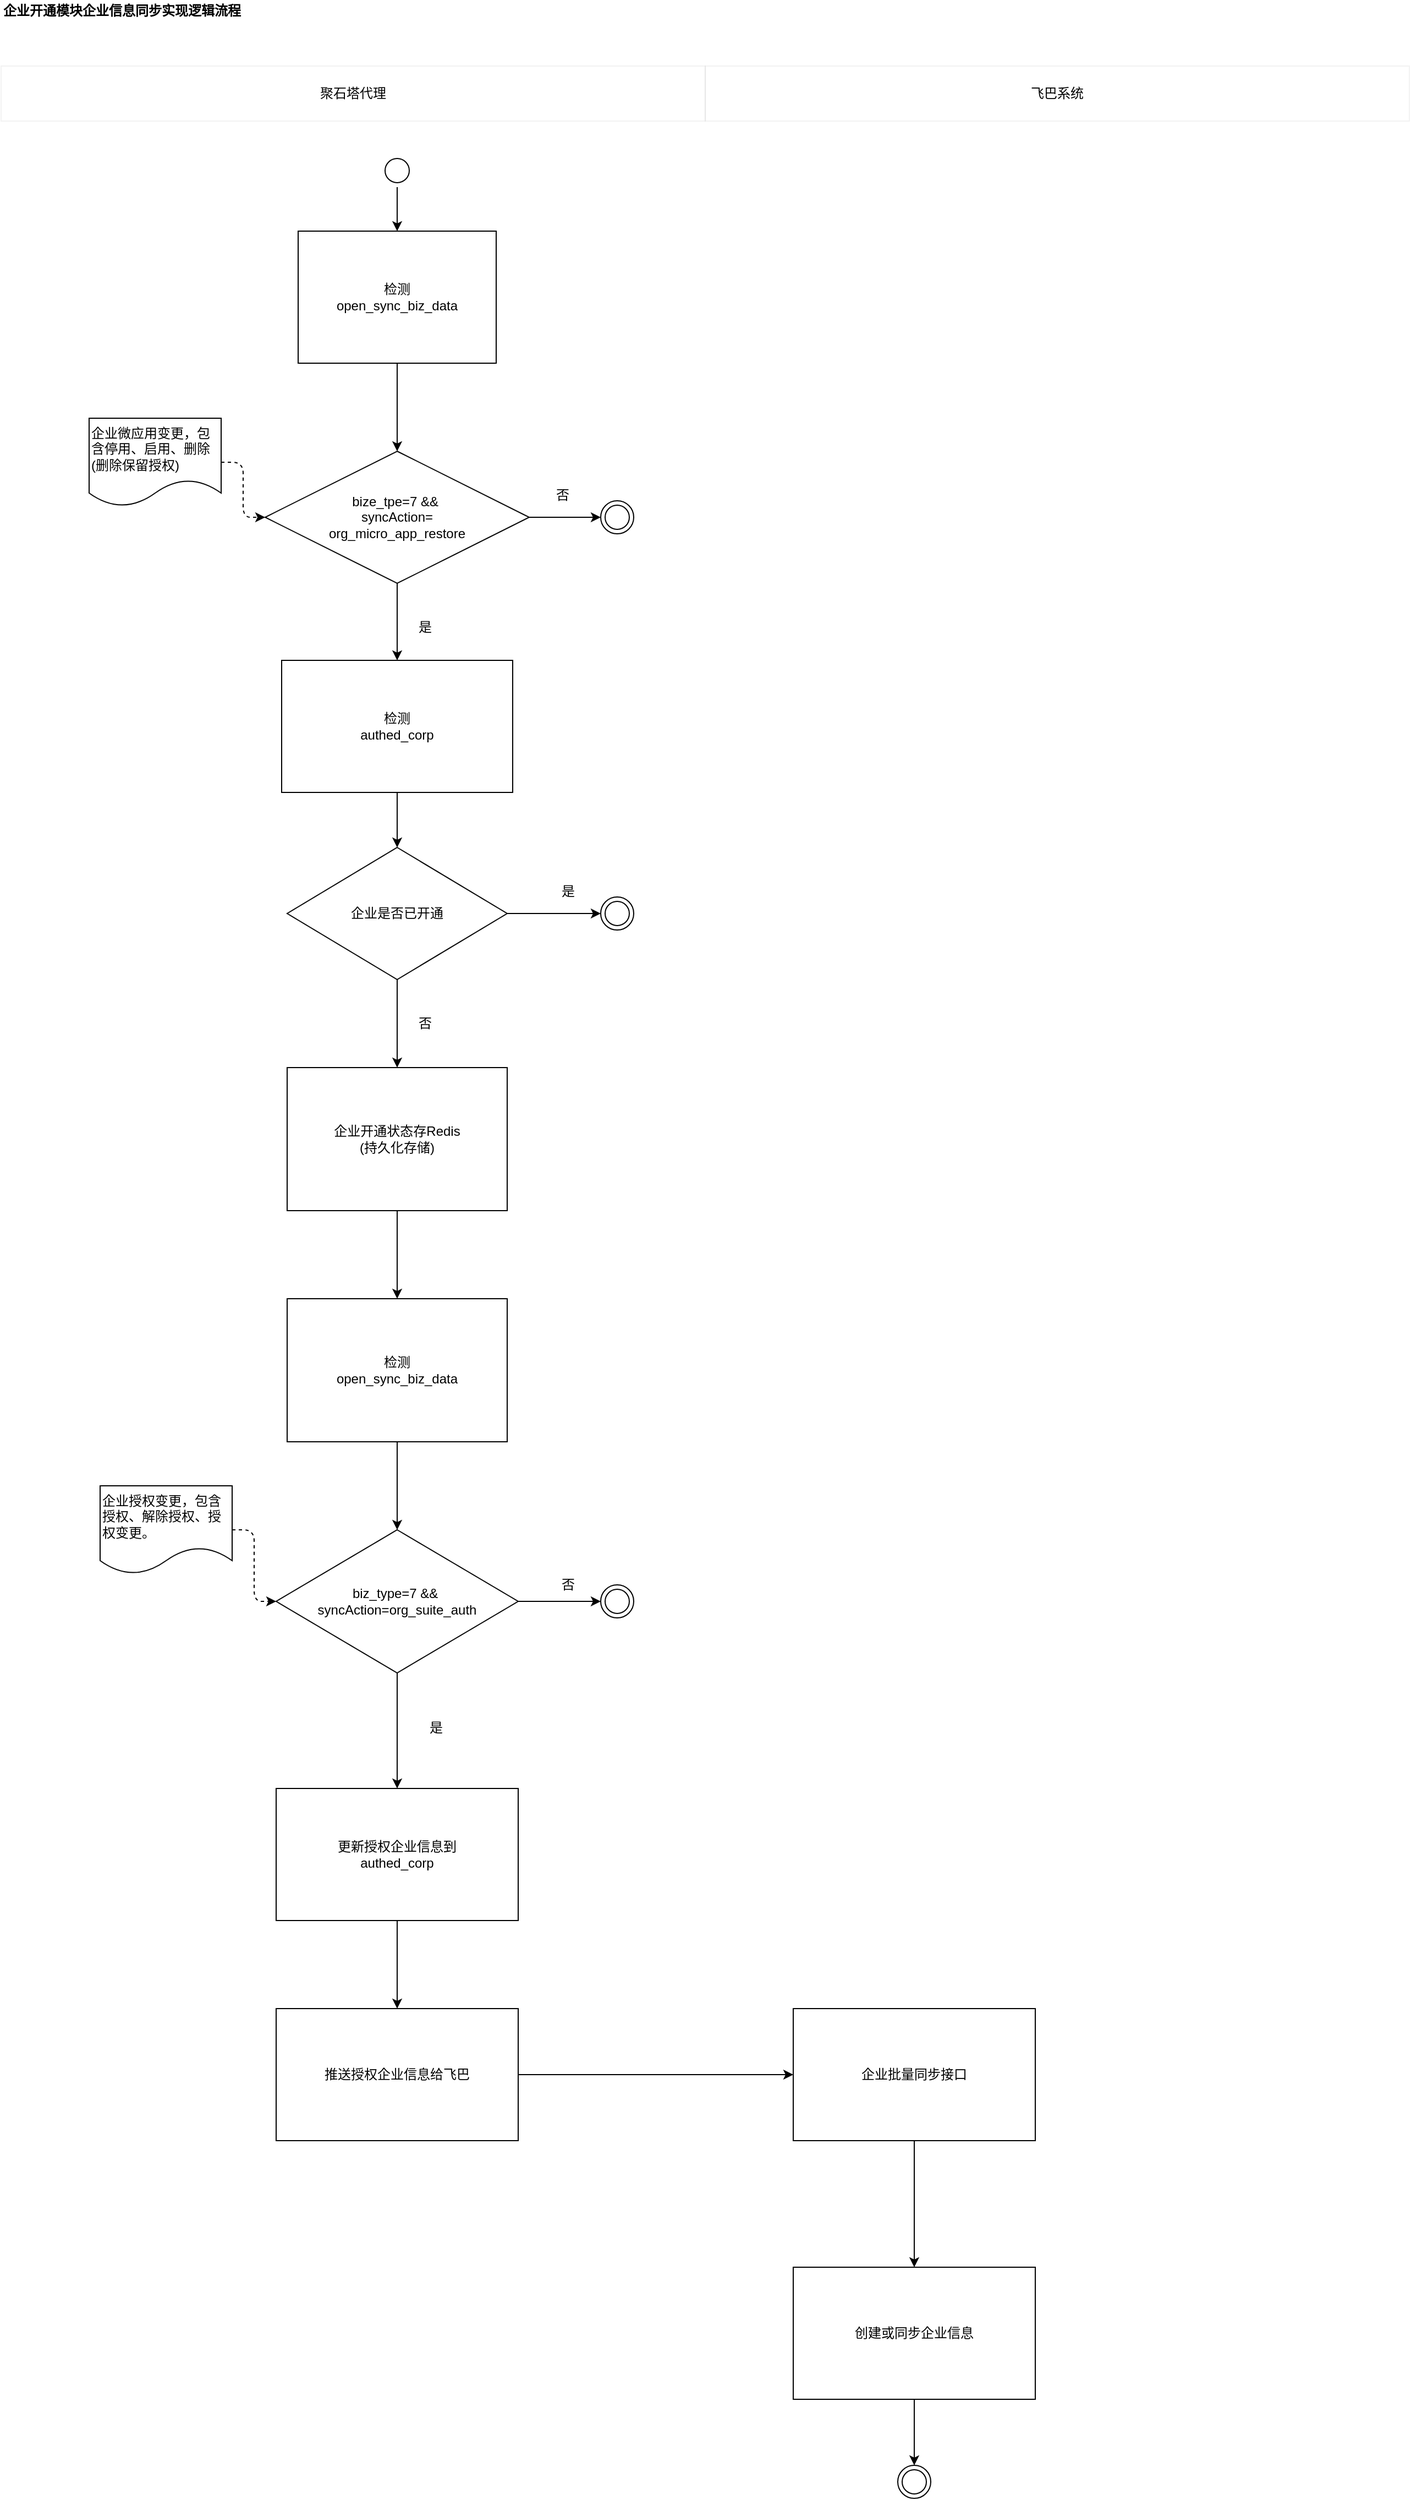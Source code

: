 <mxfile version="14.1.8" type="github" pages="5">
  <diagram name="ent_restore" id="cofH_-7600yR6mZ10CtR">
    <mxGraphModel dx="1422" dy="679" grid="1" gridSize="10" guides="1" tooltips="1" connect="1" arrows="1" fold="1" page="1" pageScale="1" pageWidth="1200" pageHeight="1920" math="0" shadow="0">
      <root>
        <mxCell id="gB4XOEN_suKJdvwulXyf-0" />
        <mxCell id="gB4XOEN_suKJdvwulXyf-1" parent="gB4XOEN_suKJdvwulXyf-0" />
        <mxCell id="rsc9iZIdJ4WINRdKeZPf-9" value="飞巴系统" style="rounded=0;whiteSpace=wrap;html=1;opacity=5;" vertex="1" parent="gB4XOEN_suKJdvwulXyf-1">
          <mxGeometry x="680" y="80" width="640" height="50" as="geometry" />
        </mxCell>
        <mxCell id="rsc9iZIdJ4WINRdKeZPf-8" value="聚石塔代理" style="rounded=0;whiteSpace=wrap;html=1;opacity=5;" vertex="1" parent="gB4XOEN_suKJdvwulXyf-1">
          <mxGeometry x="40" y="80" width="640" height="50" as="geometry" />
        </mxCell>
        <mxCell id="gB4XOEN_suKJdvwulXyf-2" value="&lt;b&gt;企业开通模块企业信息同步实现逻辑流程&lt;/b&gt;" style="text;html=1;strokeColor=none;fillColor=none;align=left;verticalAlign=middle;whiteSpace=wrap;" parent="gB4XOEN_suKJdvwulXyf-1" vertex="1">
          <mxGeometry x="40" y="20" width="240" height="20" as="geometry" />
        </mxCell>
        <mxCell id="gB4XOEN_suKJdvwulXyf-42" value="" style="edgeStyle=orthogonalEdgeStyle;orthogonalLoop=1;jettySize=auto;html=1;" parent="gB4XOEN_suKJdvwulXyf-1" source="gB4XOEN_suKJdvwulXyf-38" target="gB4XOEN_suKJdvwulXyf-41" edge="1">
          <mxGeometry relative="1" as="geometry" />
        </mxCell>
        <mxCell id="gB4XOEN_suKJdvwulXyf-38" value="检测&lt;br&gt;open_sync_biz_data" style="whiteSpace=wrap;html=1;" parent="gB4XOEN_suKJdvwulXyf-1" vertex="1">
          <mxGeometry x="310" y="230" width="180" height="120" as="geometry" />
        </mxCell>
        <mxCell id="rns0QHTkYcx_ujNHM9nU-5" value="" style="edgeStyle=orthogonalEdgeStyle;orthogonalLoop=1;jettySize=auto;html=1;" parent="gB4XOEN_suKJdvwulXyf-1" source="gB4XOEN_suKJdvwulXyf-41" target="rns0QHTkYcx_ujNHM9nU-4" edge="1">
          <mxGeometry relative="1" as="geometry" />
        </mxCell>
        <mxCell id="MycRt0sMQrr7fOoQlB-a-0" value="" style="edgeStyle=orthogonalEdgeStyle;rounded=0;orthogonalLoop=1;jettySize=auto;html=1;startArrow=none;startFill=0;endArrow=classic;endFill=1;" edge="1" parent="gB4XOEN_suKJdvwulXyf-1" source="gB4XOEN_suKJdvwulXyf-41" target="cLs2SB6wOsprTwMIOhsa-2">
          <mxGeometry relative="1" as="geometry" />
        </mxCell>
        <mxCell id="gB4XOEN_suKJdvwulXyf-41" value="&lt;span&gt;bize_tpe=7&amp;nbsp;&lt;/span&gt;&lt;span&gt;&amp;amp;&amp;amp;&amp;nbsp;&lt;/span&gt;&lt;br&gt;&lt;span&gt;syncAction=&lt;br&gt;&lt;/span&gt;&lt;span&gt;org_micro_app_restore&lt;/span&gt;" style="rhombus;whiteSpace=wrap;html=1;align=center;" parent="gB4XOEN_suKJdvwulXyf-1" vertex="1">
          <mxGeometry x="280" y="430" width="240" height="120" as="geometry" />
        </mxCell>
        <mxCell id="gB4XOEN_suKJdvwulXyf-58" value="" style="edgeStyle=orthogonalEdgeStyle;orthogonalLoop=1;jettySize=auto;html=1;" parent="gB4XOEN_suKJdvwulXyf-1" source="gB4XOEN_suKJdvwulXyf-51" target="gB4XOEN_suKJdvwulXyf-57" edge="1">
          <mxGeometry relative="1" as="geometry" />
        </mxCell>
        <mxCell id="gB4XOEN_suKJdvwulXyf-51" value="检测&lt;br&gt;open_sync_biz_data" style="whiteSpace=wrap;html=1;" parent="gB4XOEN_suKJdvwulXyf-1" vertex="1">
          <mxGeometry x="300" y="1200" width="200" height="130" as="geometry" />
        </mxCell>
        <mxCell id="rns0QHTkYcx_ujNHM9nU-11" value="" style="edgeStyle=orthogonalEdgeStyle;orthogonalLoop=1;jettySize=auto;html=1;" parent="gB4XOEN_suKJdvwulXyf-1" source="gB4XOEN_suKJdvwulXyf-57" target="rns0QHTkYcx_ujNHM9nU-10" edge="1">
          <mxGeometry relative="1" as="geometry" />
        </mxCell>
        <mxCell id="rns0QHTkYcx_ujNHM9nU-13" value="" style="edgeStyle=orthogonalEdgeStyle;orthogonalLoop=1;jettySize=auto;html=1;" parent="gB4XOEN_suKJdvwulXyf-1" source="gB4XOEN_suKJdvwulXyf-57" target="rns0QHTkYcx_ujNHM9nU-12" edge="1">
          <mxGeometry relative="1" as="geometry" />
        </mxCell>
        <mxCell id="gB4XOEN_suKJdvwulXyf-57" value="&lt;div&gt;biz_type=7 &amp;amp;&amp;amp;&amp;nbsp;&lt;/div&gt;&lt;div&gt;syncAction=org_suite_auth&lt;/div&gt;" style="rhombus;whiteSpace=wrap;html=1;" parent="gB4XOEN_suKJdvwulXyf-1" vertex="1">
          <mxGeometry x="290" y="1410" width="220" height="130" as="geometry" />
        </mxCell>
        <mxCell id="gB4XOEN_suKJdvwulXyf-61" value="" style="edgeStyle=orthogonalEdgeStyle;orthogonalLoop=1;jettySize=auto;html=1;dashed=1;" parent="gB4XOEN_suKJdvwulXyf-1" source="gB4XOEN_suKJdvwulXyf-59" target="gB4XOEN_suKJdvwulXyf-41" edge="1">
          <mxGeometry relative="1" as="geometry" />
        </mxCell>
        <mxCell id="gB4XOEN_suKJdvwulXyf-59" value="&lt;span&gt;企业微应用变更，包含停用、&lt;/span&gt;&lt;span&gt;启用、删除(删除保留授权)&lt;/span&gt;" style="shape=document;whiteSpace=wrap;html=1;boundedLbl=1;align=left;" parent="gB4XOEN_suKJdvwulXyf-1" vertex="1">
          <mxGeometry x="120" y="400" width="120" height="80" as="geometry" />
        </mxCell>
        <mxCell id="gB4XOEN_suKJdvwulXyf-63" value="" style="edgeStyle=orthogonalEdgeStyle;orthogonalLoop=1;jettySize=auto;html=1;dashed=1;" parent="gB4XOEN_suKJdvwulXyf-1" source="gB4XOEN_suKJdvwulXyf-62" target="gB4XOEN_suKJdvwulXyf-57" edge="1">
          <mxGeometry relative="1" as="geometry" />
        </mxCell>
        <mxCell id="gB4XOEN_suKJdvwulXyf-62" value="&lt;span&gt;企业授权变更，包含授权、解除授权、授权变更。&lt;/span&gt;" style="shape=document;whiteSpace=wrap;html=1;boundedLbl=1;align=left;" parent="gB4XOEN_suKJdvwulXyf-1" vertex="1">
          <mxGeometry x="130" y="1370" width="120" height="80" as="geometry" />
        </mxCell>
        <mxCell id="rns0QHTkYcx_ujNHM9nU-8" value="" style="edgeStyle=orthogonalEdgeStyle;orthogonalLoop=1;jettySize=auto;html=1;" parent="gB4XOEN_suKJdvwulXyf-1" source="gB4XOEN_suKJdvwulXyf-67" target="rns0QHTkYcx_ujNHM9nU-7" edge="1">
          <mxGeometry relative="1" as="geometry" />
        </mxCell>
        <mxCell id="MycRt0sMQrr7fOoQlB-a-4" value="" style="edgeStyle=orthogonalEdgeStyle;rounded=0;orthogonalLoop=1;jettySize=auto;html=1;startArrow=none;startFill=0;endArrow=classic;endFill=1;" edge="1" parent="gB4XOEN_suKJdvwulXyf-1" source="gB4XOEN_suKJdvwulXyf-67" target="MycRt0sMQrr7fOoQlB-a-3">
          <mxGeometry relative="1" as="geometry" />
        </mxCell>
        <mxCell id="gB4XOEN_suKJdvwulXyf-67" value="&lt;span&gt;企业是否已开通&lt;/span&gt;" style="rhombus;whiteSpace=wrap;html=1;" parent="gB4XOEN_suKJdvwulXyf-1" vertex="1">
          <mxGeometry x="300" y="790" width="200" height="120" as="geometry" />
        </mxCell>
        <mxCell id="rns0QHTkYcx_ujNHM9nU-0" value="是" style="text;html=1;align=center;verticalAlign=middle;resizable=0;points=[];autosize=1;" parent="gB4XOEN_suKJdvwulXyf-1" vertex="1">
          <mxGeometry x="410" y="580" width="30" height="20" as="geometry" />
        </mxCell>
        <mxCell id="rns0QHTkYcx_ujNHM9nU-1" value="否" style="text;html=1;align=center;verticalAlign=middle;resizable=0;points=[];autosize=1;" parent="gB4XOEN_suKJdvwulXyf-1" vertex="1">
          <mxGeometry x="410" y="940" width="30" height="20" as="geometry" />
        </mxCell>
        <mxCell id="rns0QHTkYcx_ujNHM9nU-15" value="" style="edgeStyle=orthogonalEdgeStyle;orthogonalLoop=1;jettySize=auto;html=1;" parent="gB4XOEN_suKJdvwulXyf-1" source="rns0QHTkYcx_ujNHM9nU-2" target="gB4XOEN_suKJdvwulXyf-38" edge="1">
          <mxGeometry relative="1" as="geometry" />
        </mxCell>
        <mxCell id="rns0QHTkYcx_ujNHM9nU-2" value="" style="ellipse;html=1;shape=startState;" parent="gB4XOEN_suKJdvwulXyf-1" vertex="1">
          <mxGeometry x="385" y="160" width="30" height="30" as="geometry" />
        </mxCell>
        <mxCell id="rns0QHTkYcx_ujNHM9nU-4" value="" style="ellipse;html=1;shape=endState;" parent="gB4XOEN_suKJdvwulXyf-1" vertex="1">
          <mxGeometry x="585" y="475" width="30" height="30" as="geometry" />
        </mxCell>
        <mxCell id="rns0QHTkYcx_ujNHM9nU-6" value="否" style="text;html=1;align=center;verticalAlign=middle;resizable=0;points=[];autosize=1;" parent="gB4XOEN_suKJdvwulXyf-1" vertex="1">
          <mxGeometry x="535" y="460" width="30" height="20" as="geometry" />
        </mxCell>
        <mxCell id="rns0QHTkYcx_ujNHM9nU-7" value="" style="ellipse;html=1;shape=endState;" parent="gB4XOEN_suKJdvwulXyf-1" vertex="1">
          <mxGeometry x="585" y="835" width="30" height="30" as="geometry" />
        </mxCell>
        <mxCell id="rns0QHTkYcx_ujNHM9nU-9" value="是" style="text;html=1;align=center;verticalAlign=middle;resizable=0;points=[];autosize=1;" parent="gB4XOEN_suKJdvwulXyf-1" vertex="1">
          <mxGeometry x="540" y="820" width="30" height="20" as="geometry" />
        </mxCell>
        <mxCell id="rsc9iZIdJ4WINRdKeZPf-1" value="" style="edgeStyle=orthogonalEdgeStyle;rounded=0;orthogonalLoop=1;jettySize=auto;html=1;" edge="1" parent="gB4XOEN_suKJdvwulXyf-1" source="rns0QHTkYcx_ujNHM9nU-10" target="rsc9iZIdJ4WINRdKeZPf-0">
          <mxGeometry relative="1" as="geometry" />
        </mxCell>
        <mxCell id="rns0QHTkYcx_ujNHM9nU-10" value="更新授权企业信息到&lt;br&gt;&lt;div&gt;&lt;span&gt;authed_corp&lt;/span&gt;&lt;/div&gt;" style="whiteSpace=wrap;html=1;" parent="gB4XOEN_suKJdvwulXyf-1" vertex="1">
          <mxGeometry x="290" y="1645" width="220" height="120" as="geometry" />
        </mxCell>
        <mxCell id="rns0QHTkYcx_ujNHM9nU-12" value="" style="ellipse;html=1;shape=endState;" parent="gB4XOEN_suKJdvwulXyf-1" vertex="1">
          <mxGeometry x="585" y="1460" width="30" height="30" as="geometry" />
        </mxCell>
        <mxCell id="pIMiboLSMXcS5JoiqLVS-0" value="是" style="text;html=1;align=center;verticalAlign=middle;resizable=0;points=[];autosize=1;" vertex="1" parent="gB4XOEN_suKJdvwulXyf-1">
          <mxGeometry x="420" y="1580" width="30" height="20" as="geometry" />
        </mxCell>
        <mxCell id="pIMiboLSMXcS5JoiqLVS-1" value="否" style="text;html=1;align=center;verticalAlign=middle;resizable=0;points=[];autosize=1;" vertex="1" parent="gB4XOEN_suKJdvwulXyf-1">
          <mxGeometry x="540" y="1450" width="30" height="20" as="geometry" />
        </mxCell>
        <mxCell id="rsc9iZIdJ4WINRdKeZPf-3" value="" style="edgeStyle=orthogonalEdgeStyle;rounded=0;orthogonalLoop=1;jettySize=auto;html=1;" edge="1" parent="gB4XOEN_suKJdvwulXyf-1" source="rsc9iZIdJ4WINRdKeZPf-0" target="rsc9iZIdJ4WINRdKeZPf-2">
          <mxGeometry relative="1" as="geometry" />
        </mxCell>
        <mxCell id="rsc9iZIdJ4WINRdKeZPf-0" value="推送授权企业信息给飞巴" style="whiteSpace=wrap;html=1;" vertex="1" parent="gB4XOEN_suKJdvwulXyf-1">
          <mxGeometry x="290" y="1845" width="220" height="120" as="geometry" />
        </mxCell>
        <mxCell id="rsc9iZIdJ4WINRdKeZPf-5" value="" style="edgeStyle=orthogonalEdgeStyle;rounded=0;orthogonalLoop=1;jettySize=auto;html=1;" edge="1" parent="gB4XOEN_suKJdvwulXyf-1" source="rsc9iZIdJ4WINRdKeZPf-2" target="rsc9iZIdJ4WINRdKeZPf-4">
          <mxGeometry relative="1" as="geometry" />
        </mxCell>
        <mxCell id="rsc9iZIdJ4WINRdKeZPf-2" value="企业批量同步接口" style="whiteSpace=wrap;html=1;" vertex="1" parent="gB4XOEN_suKJdvwulXyf-1">
          <mxGeometry x="760" y="1845" width="220" height="120" as="geometry" />
        </mxCell>
        <mxCell id="rsc9iZIdJ4WINRdKeZPf-7" value="" style="edgeStyle=orthogonalEdgeStyle;rounded=0;orthogonalLoop=1;jettySize=auto;html=1;" edge="1" parent="gB4XOEN_suKJdvwulXyf-1" source="rsc9iZIdJ4WINRdKeZPf-4" target="rsc9iZIdJ4WINRdKeZPf-6">
          <mxGeometry relative="1" as="geometry" />
        </mxCell>
        <mxCell id="rsc9iZIdJ4WINRdKeZPf-4" value="创建或同步企业信息" style="whiteSpace=wrap;html=1;" vertex="1" parent="gB4XOEN_suKJdvwulXyf-1">
          <mxGeometry x="760" y="2080" width="220" height="120" as="geometry" />
        </mxCell>
        <mxCell id="rsc9iZIdJ4WINRdKeZPf-6" value="" style="ellipse;html=1;shape=endState;" vertex="1" parent="gB4XOEN_suKJdvwulXyf-1">
          <mxGeometry x="855" y="2260" width="30" height="30" as="geometry" />
        </mxCell>
        <mxCell id="cLs2SB6wOsprTwMIOhsa-4" value="" style="edgeStyle=orthogonalEdgeStyle;rounded=0;orthogonalLoop=1;jettySize=auto;html=1;startArrow=none;startFill=0;endArrow=classic;endFill=1;" edge="1" parent="gB4XOEN_suKJdvwulXyf-1" source="cLs2SB6wOsprTwMIOhsa-2" target="gB4XOEN_suKJdvwulXyf-67">
          <mxGeometry relative="1" as="geometry" />
        </mxCell>
        <mxCell id="cLs2SB6wOsprTwMIOhsa-2" value="&lt;span&gt;检测&lt;/span&gt;&lt;br&gt;&lt;span&gt;authed_corp&lt;/span&gt;" style="whiteSpace=wrap;html=1;" vertex="1" parent="gB4XOEN_suKJdvwulXyf-1">
          <mxGeometry x="295" y="620" width="210" height="120" as="geometry" />
        </mxCell>
        <mxCell id="MycRt0sMQrr7fOoQlB-a-5" value="" style="edgeStyle=orthogonalEdgeStyle;rounded=0;orthogonalLoop=1;jettySize=auto;html=1;startArrow=none;startFill=0;endArrow=classic;endFill=1;" edge="1" parent="gB4XOEN_suKJdvwulXyf-1" source="MycRt0sMQrr7fOoQlB-a-3" target="gB4XOEN_suKJdvwulXyf-51">
          <mxGeometry relative="1" as="geometry" />
        </mxCell>
        <mxCell id="MycRt0sMQrr7fOoQlB-a-3" value="企业开通状态存Redis&lt;br&gt;(持久化存储)" style="whiteSpace=wrap;html=1;" vertex="1" parent="gB4XOEN_suKJdvwulXyf-1">
          <mxGeometry x="300" y="990" width="200" height="130" as="geometry" />
        </mxCell>
      </root>
    </mxGraphModel>
  </diagram>
  <diagram name="ent_info_update" id="UB9o2yfRqefHq6tTSvd1">
    <mxGraphModel dx="1422" dy="679" grid="1" gridSize="10" guides="1" tooltips="1" connect="1" arrows="1" fold="1" page="1" pageScale="1" pageWidth="1200" pageHeight="1920" math="0" shadow="0">
      <root>
        <mxCell id="KtOA7Fv99p4GCc4J6uqq-0" />
        <mxCell id="KtOA7Fv99p4GCc4J6uqq-1" parent="KtOA7Fv99p4GCc4J6uqq-0" />
        <mxCell id="KtOA7Fv99p4GCc4J6uqq-2" value="&lt;b&gt;企业信息变更同步实现逻辑流程&lt;/b&gt;" style="text;html=1;strokeColor=none;fillColor=none;align=left;verticalAlign=middle;whiteSpace=wrap;" vertex="1" parent="KtOA7Fv99p4GCc4J6uqq-1">
          <mxGeometry x="40" y="20" width="240" height="20" as="geometry" />
        </mxCell>
        <mxCell id="KtOA7Fv99p4GCc4J6uqq-3" value="" style="edgeStyle=orthogonalEdgeStyle;orthogonalLoop=1;jettySize=auto;html=1;" edge="1" parent="KtOA7Fv99p4GCc4J6uqq-1" source="KtOA7Fv99p4GCc4J6uqq-4" target="KtOA7Fv99p4GCc4J6uqq-7">
          <mxGeometry relative="1" as="geometry" />
        </mxCell>
        <mxCell id="KtOA7Fv99p4GCc4J6uqq-4" value="检测&lt;br&gt;open_sync_biz_data" style="whiteSpace=wrap;html=1;" vertex="1" parent="KtOA7Fv99p4GCc4J6uqq-1">
          <mxGeometry x="310" y="230" width="180" height="120" as="geometry" />
        </mxCell>
        <mxCell id="KtOA7Fv99p4GCc4J6uqq-5" value="" style="edgeStyle=orthogonalEdgeStyle;orthogonalLoop=1;jettySize=auto;html=1;" edge="1" parent="KtOA7Fv99p4GCc4J6uqq-1" source="KtOA7Fv99p4GCc4J6uqq-7" target="KtOA7Fv99p4GCc4J6uqq-11">
          <mxGeometry relative="1" as="geometry" />
        </mxCell>
        <mxCell id="KtOA7Fv99p4GCc4J6uqq-6" value="" style="edgeStyle=orthogonalEdgeStyle;orthogonalLoop=1;jettySize=auto;html=1;" edge="1" parent="KtOA7Fv99p4GCc4J6uqq-1" source="KtOA7Fv99p4GCc4J6uqq-7" target="KtOA7Fv99p4GCc4J6uqq-19">
          <mxGeometry relative="1" as="geometry" />
        </mxCell>
        <mxCell id="KtOA7Fv99p4GCc4J6uqq-7" value="biz_type=16" style="rhombus;whiteSpace=wrap;html=1;align=center;" vertex="1" parent="KtOA7Fv99p4GCc4J6uqq-1">
          <mxGeometry x="280" y="430" width="240" height="120" as="geometry" />
        </mxCell>
        <mxCell id="KtOA7Fv99p4GCc4J6uqq-8" value="" style="edgeStyle=orthogonalEdgeStyle;orthogonalLoop=1;jettySize=auto;html=1;dashed=1;" edge="1" parent="KtOA7Fv99p4GCc4J6uqq-1" source="KtOA7Fv99p4GCc4J6uqq-9" target="KtOA7Fv99p4GCc4J6uqq-7">
          <mxGeometry relative="1" as="geometry" />
        </mxCell>
        <mxCell id="KtOA7Fv99p4GCc4J6uqq-9" value="企业变更，包含企业修改、删除" style="shape=document;whiteSpace=wrap;html=1;boundedLbl=1;align=left;" vertex="1" parent="KtOA7Fv99p4GCc4J6uqq-1">
          <mxGeometry x="120" y="400" width="120" height="80" as="geometry" />
        </mxCell>
        <mxCell id="KtOA7Fv99p4GCc4J6uqq-10" value="" style="edgeStyle=orthogonalEdgeStyle;orthogonalLoop=1;jettySize=auto;html=1;" edge="1" parent="KtOA7Fv99p4GCc4J6uqq-1" source="KtOA7Fv99p4GCc4J6uqq-11" target="KtOA7Fv99p4GCc4J6uqq-14">
          <mxGeometry relative="1" as="geometry" />
        </mxCell>
        <mxCell id="KtOA7Fv99p4GCc4J6uqq-11" value="Redis中取当前企业开通状态" style="whiteSpace=wrap;html=1;" vertex="1" parent="KtOA7Fv99p4GCc4J6uqq-1">
          <mxGeometry x="295" y="630" width="210" height="120" as="geometry" />
        </mxCell>
        <mxCell id="KtOA7Fv99p4GCc4J6uqq-12" value="" style="edgeStyle=orthogonalEdgeStyle;orthogonalLoop=1;jettySize=auto;html=1;" edge="1" parent="KtOA7Fv99p4GCc4J6uqq-1" source="KtOA7Fv99p4GCc4J6uqq-14" target="KtOA7Fv99p4GCc4J6uqq-21">
          <mxGeometry relative="1" as="geometry" />
        </mxCell>
        <mxCell id="KtOA7Fv99p4GCc4J6uqq-13" value="" style="edgeStyle=orthogonalEdgeStyle;rounded=0;orthogonalLoop=1;jettySize=auto;html=1;startArrow=none;startFill=0;endArrow=classic;endFill=1;" edge="1" parent="KtOA7Fv99p4GCc4J6uqq-1" source="KtOA7Fv99p4GCc4J6uqq-14" target="KtOA7Fv99p4GCc4J6uqq-24">
          <mxGeometry relative="1" as="geometry" />
        </mxCell>
        <mxCell id="KtOA7Fv99p4GCc4J6uqq-14" value="&lt;span&gt;企业是否已开通&lt;/span&gt;" style="rhombus;whiteSpace=wrap;html=1;" vertex="1" parent="KtOA7Fv99p4GCc4J6uqq-1">
          <mxGeometry x="300" y="830" width="200" height="120" as="geometry" />
        </mxCell>
        <mxCell id="KtOA7Fv99p4GCc4J6uqq-15" value="是" style="text;html=1;align=center;verticalAlign=middle;resizable=0;points=[];autosize=1;" vertex="1" parent="KtOA7Fv99p4GCc4J6uqq-1">
          <mxGeometry x="410" y="580" width="30" height="20" as="geometry" />
        </mxCell>
        <mxCell id="KtOA7Fv99p4GCc4J6uqq-16" value="是" style="text;html=1;align=center;verticalAlign=middle;resizable=0;points=[];autosize=1;" vertex="1" parent="KtOA7Fv99p4GCc4J6uqq-1">
          <mxGeometry x="415" y="970" width="30" height="20" as="geometry" />
        </mxCell>
        <mxCell id="KtOA7Fv99p4GCc4J6uqq-17" value="" style="edgeStyle=orthogonalEdgeStyle;orthogonalLoop=1;jettySize=auto;html=1;" edge="1" parent="KtOA7Fv99p4GCc4J6uqq-1" source="KtOA7Fv99p4GCc4J6uqq-18" target="KtOA7Fv99p4GCc4J6uqq-4">
          <mxGeometry relative="1" as="geometry" />
        </mxCell>
        <mxCell id="KtOA7Fv99p4GCc4J6uqq-18" value="" style="ellipse;html=1;shape=startState;" vertex="1" parent="KtOA7Fv99p4GCc4J6uqq-1">
          <mxGeometry x="385" y="160" width="30" height="30" as="geometry" />
        </mxCell>
        <mxCell id="KtOA7Fv99p4GCc4J6uqq-19" value="" style="ellipse;html=1;shape=endState;" vertex="1" parent="KtOA7Fv99p4GCc4J6uqq-1">
          <mxGeometry x="585" y="475" width="30" height="30" as="geometry" />
        </mxCell>
        <mxCell id="KtOA7Fv99p4GCc4J6uqq-20" value="否" style="text;html=1;align=center;verticalAlign=middle;resizable=0;points=[];autosize=1;" vertex="1" parent="KtOA7Fv99p4GCc4J6uqq-1">
          <mxGeometry x="535" y="460" width="30" height="20" as="geometry" />
        </mxCell>
        <mxCell id="KtOA7Fv99p4GCc4J6uqq-21" value="" style="ellipse;html=1;shape=endState;" vertex="1" parent="KtOA7Fv99p4GCc4J6uqq-1">
          <mxGeometry x="585" y="875" width="30" height="30" as="geometry" />
        </mxCell>
        <mxCell id="KtOA7Fv99p4GCc4J6uqq-22" value="否" style="text;html=1;align=center;verticalAlign=middle;resizable=0;points=[];autosize=1;" vertex="1" parent="KtOA7Fv99p4GCc4J6uqq-1">
          <mxGeometry x="530" y="860" width="30" height="20" as="geometry" />
        </mxCell>
        <mxCell id="KtOA7Fv99p4GCc4J6uqq-23" value="" style="edgeStyle=orthogonalEdgeStyle;rounded=0;orthogonalLoop=1;jettySize=auto;html=1;" edge="1" parent="KtOA7Fv99p4GCc4J6uqq-1" source="KtOA7Fv99p4GCc4J6uqq-24" target="KtOA7Fv99p4GCc4J6uqq-26">
          <mxGeometry relative="1" as="geometry" />
        </mxCell>
        <mxCell id="KtOA7Fv99p4GCc4J6uqq-24" value="推送企业信息给飞巴" style="whiteSpace=wrap;html=1;" vertex="1" parent="KtOA7Fv99p4GCc4J6uqq-1">
          <mxGeometry x="290" y="1040" width="220" height="120" as="geometry" />
        </mxCell>
        <mxCell id="KtOA7Fv99p4GCc4J6uqq-25" value="" style="edgeStyle=orthogonalEdgeStyle;rounded=0;orthogonalLoop=1;jettySize=auto;html=1;" edge="1" parent="KtOA7Fv99p4GCc4J6uqq-1" source="KtOA7Fv99p4GCc4J6uqq-26" target="KtOA7Fv99p4GCc4J6uqq-28">
          <mxGeometry relative="1" as="geometry" />
        </mxCell>
        <mxCell id="KtOA7Fv99p4GCc4J6uqq-26" value="企业批量同步接口" style="whiteSpace=wrap;html=1;" vertex="1" parent="KtOA7Fv99p4GCc4J6uqq-1">
          <mxGeometry x="740" y="1040" width="220" height="120" as="geometry" />
        </mxCell>
        <mxCell id="KtOA7Fv99p4GCc4J6uqq-27" value="" style="edgeStyle=orthogonalEdgeStyle;rounded=0;orthogonalLoop=1;jettySize=auto;html=1;" edge="1" parent="KtOA7Fv99p4GCc4J6uqq-1" source="KtOA7Fv99p4GCc4J6uqq-28" target="KtOA7Fv99p4GCc4J6uqq-29">
          <mxGeometry relative="1" as="geometry" />
        </mxCell>
        <mxCell id="KtOA7Fv99p4GCc4J6uqq-28" value="创建或同步企业" style="whiteSpace=wrap;html=1;" vertex="1" parent="KtOA7Fv99p4GCc4J6uqq-1">
          <mxGeometry x="740" y="1275" width="220" height="120" as="geometry" />
        </mxCell>
        <mxCell id="KtOA7Fv99p4GCc4J6uqq-29" value="" style="ellipse;html=1;shape=endState;" vertex="1" parent="KtOA7Fv99p4GCc4J6uqq-1">
          <mxGeometry x="835" y="1455" width="30" height="30" as="geometry" />
        </mxCell>
      </root>
    </mxGraphModel>
  </diagram>
  <diagram name="ent_dept_update" id="P8ZVynXvu25Ooc5HI1ys">
    <mxGraphModel dx="1422" dy="679" grid="1" gridSize="10" guides="1" tooltips="1" connect="1" arrows="1" fold="1" page="1" pageScale="1" pageWidth="1200" pageHeight="1920" math="0" shadow="0">
      <root>
        <mxCell id="yXLaSTSPQwd68Mz4YM5M-0" />
        <mxCell id="yXLaSTSPQwd68Mz4YM5M-1" parent="yXLaSTSPQwd68Mz4YM5M-0" />
        <mxCell id="yXLaSTSPQwd68Mz4YM5M-6" value="&lt;b&gt;企业部门变更同步实现逻辑流程&lt;/b&gt;" style="text;html=1;strokeColor=none;fillColor=none;align=left;verticalAlign=middle;whiteSpace=wrap;" vertex="1" parent="yXLaSTSPQwd68Mz4YM5M-1">
          <mxGeometry x="40" y="20" width="240" height="20" as="geometry" />
        </mxCell>
        <mxCell id="yXLaSTSPQwd68Mz4YM5M-7" value="" style="edgeStyle=orthogonalEdgeStyle;orthogonalLoop=1;jettySize=auto;html=1;" edge="1" parent="yXLaSTSPQwd68Mz4YM5M-1" source="yXLaSTSPQwd68Mz4YM5M-8" target="yXLaSTSPQwd68Mz4YM5M-11">
          <mxGeometry relative="1" as="geometry" />
        </mxCell>
        <mxCell id="yXLaSTSPQwd68Mz4YM5M-8" value="检测&lt;br&gt;open_sync_biz_data" style="whiteSpace=wrap;html=1;" vertex="1" parent="yXLaSTSPQwd68Mz4YM5M-1">
          <mxGeometry x="310" y="230" width="180" height="120" as="geometry" />
        </mxCell>
        <mxCell id="yXLaSTSPQwd68Mz4YM5M-9" value="" style="edgeStyle=orthogonalEdgeStyle;orthogonalLoop=1;jettySize=auto;html=1;" edge="1" parent="yXLaSTSPQwd68Mz4YM5M-1" source="yXLaSTSPQwd68Mz4YM5M-11" target="yXLaSTSPQwd68Mz4YM5M-22">
          <mxGeometry relative="1" as="geometry" />
        </mxCell>
        <mxCell id="yXLaSTSPQwd68Mz4YM5M-10" value="" style="edgeStyle=orthogonalEdgeStyle;orthogonalLoop=1;jettySize=auto;html=1;" edge="1" parent="yXLaSTSPQwd68Mz4YM5M-1" source="yXLaSTSPQwd68Mz4YM5M-11" target="yXLaSTSPQwd68Mz4YM5M-30">
          <mxGeometry relative="1" as="geometry" />
        </mxCell>
        <mxCell id="yXLaSTSPQwd68Mz4YM5M-11" value="biz_type=14" style="rhombus;whiteSpace=wrap;html=1;align=center;" vertex="1" parent="yXLaSTSPQwd68Mz4YM5M-1">
          <mxGeometry x="280" y="430" width="240" height="120" as="geometry" />
        </mxCell>
        <mxCell id="yXLaSTSPQwd68Mz4YM5M-17" value="" style="edgeStyle=orthogonalEdgeStyle;orthogonalLoop=1;jettySize=auto;html=1;dashed=1;" edge="1" parent="yXLaSTSPQwd68Mz4YM5M-1" source="yXLaSTSPQwd68Mz4YM5M-18" target="yXLaSTSPQwd68Mz4YM5M-11">
          <mxGeometry relative="1" as="geometry" />
        </mxCell>
        <mxCell id="yXLaSTSPQwd68Mz4YM5M-18" value="企业部门变更，包含部门添加、修改、删除" style="shape=document;whiteSpace=wrap;html=1;boundedLbl=1;align=left;" vertex="1" parent="yXLaSTSPQwd68Mz4YM5M-1">
          <mxGeometry x="120" y="400" width="120" height="80" as="geometry" />
        </mxCell>
        <mxCell id="yXLaSTSPQwd68Mz4YM5M-21" value="" style="edgeStyle=orthogonalEdgeStyle;orthogonalLoop=1;jettySize=auto;html=1;" edge="1" parent="yXLaSTSPQwd68Mz4YM5M-1" source="yXLaSTSPQwd68Mz4YM5M-22" target="yXLaSTSPQwd68Mz4YM5M-25">
          <mxGeometry relative="1" as="geometry" />
        </mxCell>
        <mxCell id="yXLaSTSPQwd68Mz4YM5M-22" value="Redis中取当前企业开通状态" style="whiteSpace=wrap;html=1;" vertex="1" parent="yXLaSTSPQwd68Mz4YM5M-1">
          <mxGeometry x="295" y="630" width="210" height="120" as="geometry" />
        </mxCell>
        <mxCell id="yXLaSTSPQwd68Mz4YM5M-24" value="" style="edgeStyle=orthogonalEdgeStyle;orthogonalLoop=1;jettySize=auto;html=1;" edge="1" parent="yXLaSTSPQwd68Mz4YM5M-1" source="yXLaSTSPQwd68Mz4YM5M-25" target="yXLaSTSPQwd68Mz4YM5M-32">
          <mxGeometry relative="1" as="geometry" />
        </mxCell>
        <mxCell id="udz_x8pjUva0_WW5162y-1" value="" style="edgeStyle=orthogonalEdgeStyle;rounded=0;orthogonalLoop=1;jettySize=auto;html=1;startArrow=none;startFill=0;endArrow=classic;endFill=1;" edge="1" parent="yXLaSTSPQwd68Mz4YM5M-1" source="yXLaSTSPQwd68Mz4YM5M-25" target="yXLaSTSPQwd68Mz4YM5M-40">
          <mxGeometry relative="1" as="geometry" />
        </mxCell>
        <mxCell id="yXLaSTSPQwd68Mz4YM5M-25" value="&lt;span&gt;企业是否已开通&lt;/span&gt;" style="rhombus;whiteSpace=wrap;html=1;" vertex="1" parent="yXLaSTSPQwd68Mz4YM5M-1">
          <mxGeometry x="300" y="830" width="200" height="120" as="geometry" />
        </mxCell>
        <mxCell id="yXLaSTSPQwd68Mz4YM5M-26" value="是" style="text;html=1;align=center;verticalAlign=middle;resizable=0;points=[];autosize=1;" vertex="1" parent="yXLaSTSPQwd68Mz4YM5M-1">
          <mxGeometry x="410" y="580" width="30" height="20" as="geometry" />
        </mxCell>
        <mxCell id="yXLaSTSPQwd68Mz4YM5M-27" value="是" style="text;html=1;align=center;verticalAlign=middle;resizable=0;points=[];autosize=1;" vertex="1" parent="yXLaSTSPQwd68Mz4YM5M-1">
          <mxGeometry x="415" y="970" width="30" height="20" as="geometry" />
        </mxCell>
        <mxCell id="yXLaSTSPQwd68Mz4YM5M-28" value="" style="edgeStyle=orthogonalEdgeStyle;orthogonalLoop=1;jettySize=auto;html=1;" edge="1" parent="yXLaSTSPQwd68Mz4YM5M-1" source="yXLaSTSPQwd68Mz4YM5M-29" target="yXLaSTSPQwd68Mz4YM5M-8">
          <mxGeometry relative="1" as="geometry" />
        </mxCell>
        <mxCell id="yXLaSTSPQwd68Mz4YM5M-29" value="" style="ellipse;html=1;shape=startState;" vertex="1" parent="yXLaSTSPQwd68Mz4YM5M-1">
          <mxGeometry x="385" y="160" width="30" height="30" as="geometry" />
        </mxCell>
        <mxCell id="yXLaSTSPQwd68Mz4YM5M-30" value="" style="ellipse;html=1;shape=endState;" vertex="1" parent="yXLaSTSPQwd68Mz4YM5M-1">
          <mxGeometry x="585" y="475" width="30" height="30" as="geometry" />
        </mxCell>
        <mxCell id="yXLaSTSPQwd68Mz4YM5M-31" value="否" style="text;html=1;align=center;verticalAlign=middle;resizable=0;points=[];autosize=1;" vertex="1" parent="yXLaSTSPQwd68Mz4YM5M-1">
          <mxGeometry x="535" y="460" width="30" height="20" as="geometry" />
        </mxCell>
        <mxCell id="yXLaSTSPQwd68Mz4YM5M-32" value="" style="ellipse;html=1;shape=endState;" vertex="1" parent="yXLaSTSPQwd68Mz4YM5M-1">
          <mxGeometry x="585" y="875" width="30" height="30" as="geometry" />
        </mxCell>
        <mxCell id="yXLaSTSPQwd68Mz4YM5M-33" value="否" style="text;html=1;align=center;verticalAlign=middle;resizable=0;points=[];autosize=1;" vertex="1" parent="yXLaSTSPQwd68Mz4YM5M-1">
          <mxGeometry x="530" y="860" width="30" height="20" as="geometry" />
        </mxCell>
        <mxCell id="yXLaSTSPQwd68Mz4YM5M-39" value="" style="edgeStyle=orthogonalEdgeStyle;rounded=0;orthogonalLoop=1;jettySize=auto;html=1;" edge="1" parent="yXLaSTSPQwd68Mz4YM5M-1" source="yXLaSTSPQwd68Mz4YM5M-40" target="yXLaSTSPQwd68Mz4YM5M-42">
          <mxGeometry relative="1" as="geometry" />
        </mxCell>
        <mxCell id="yXLaSTSPQwd68Mz4YM5M-40" value="推送企业部门给飞巴" style="whiteSpace=wrap;html=1;" vertex="1" parent="yXLaSTSPQwd68Mz4YM5M-1">
          <mxGeometry x="290" y="1040" width="220" height="120" as="geometry" />
        </mxCell>
        <mxCell id="yXLaSTSPQwd68Mz4YM5M-41" value="" style="edgeStyle=orthogonalEdgeStyle;rounded=0;orthogonalLoop=1;jettySize=auto;html=1;" edge="1" parent="yXLaSTSPQwd68Mz4YM5M-1" source="yXLaSTSPQwd68Mz4YM5M-42" target="yXLaSTSPQwd68Mz4YM5M-44">
          <mxGeometry relative="1" as="geometry" />
        </mxCell>
        <mxCell id="yXLaSTSPQwd68Mz4YM5M-42" value="企业部门批量同步接口" style="whiteSpace=wrap;html=1;" vertex="1" parent="yXLaSTSPQwd68Mz4YM5M-1">
          <mxGeometry x="740" y="1040" width="220" height="120" as="geometry" />
        </mxCell>
        <mxCell id="yXLaSTSPQwd68Mz4YM5M-43" value="" style="edgeStyle=orthogonalEdgeStyle;rounded=0;orthogonalLoop=1;jettySize=auto;html=1;" edge="1" parent="yXLaSTSPQwd68Mz4YM5M-1" source="yXLaSTSPQwd68Mz4YM5M-44" target="yXLaSTSPQwd68Mz4YM5M-45">
          <mxGeometry relative="1" as="geometry" />
        </mxCell>
        <mxCell id="yXLaSTSPQwd68Mz4YM5M-44" value="创建或同步企业部门" style="whiteSpace=wrap;html=1;" vertex="1" parent="yXLaSTSPQwd68Mz4YM5M-1">
          <mxGeometry x="740" y="1275" width="220" height="120" as="geometry" />
        </mxCell>
        <mxCell id="yXLaSTSPQwd68Mz4YM5M-45" value="" style="ellipse;html=1;shape=endState;" vertex="1" parent="yXLaSTSPQwd68Mz4YM5M-1">
          <mxGeometry x="835" y="1455" width="30" height="30" as="geometry" />
        </mxCell>
      </root>
    </mxGraphModel>
  </diagram>
  <diagram name="ent_staff_update" id="Yx1HnPfFC4S_I6VPtXjJ">
    <mxGraphModel dx="1422" dy="679" grid="1" gridSize="10" guides="1" tooltips="1" connect="1" arrows="1" fold="1" page="1" pageScale="1" pageWidth="1200" pageHeight="1920" math="0" shadow="0">
      <root>
        <mxCell id="ZTJenN5xl_o80NeeRoQ--0" />
        <mxCell id="ZTJenN5xl_o80NeeRoQ--1" parent="ZTJenN5xl_o80NeeRoQ--0" />
        <mxCell id="ZTJenN5xl_o80NeeRoQ--2" value="&lt;b&gt;企业员工变更同步实现逻辑流程&lt;/b&gt;" style="text;html=1;strokeColor=none;fillColor=none;align=left;verticalAlign=middle;whiteSpace=wrap;" vertex="1" parent="ZTJenN5xl_o80NeeRoQ--1">
          <mxGeometry x="40" y="20" width="240" height="20" as="geometry" />
        </mxCell>
        <mxCell id="ZTJenN5xl_o80NeeRoQ--3" value="" style="edgeStyle=orthogonalEdgeStyle;orthogonalLoop=1;jettySize=auto;html=1;" edge="1" parent="ZTJenN5xl_o80NeeRoQ--1" source="ZTJenN5xl_o80NeeRoQ--4" target="ZTJenN5xl_o80NeeRoQ--7">
          <mxGeometry relative="1" as="geometry" />
        </mxCell>
        <mxCell id="ZTJenN5xl_o80NeeRoQ--4" value="检测&lt;br&gt;open_sync_biz_data" style="whiteSpace=wrap;html=1;" vertex="1" parent="ZTJenN5xl_o80NeeRoQ--1">
          <mxGeometry x="310" y="230" width="180" height="120" as="geometry" />
        </mxCell>
        <mxCell id="ZTJenN5xl_o80NeeRoQ--5" value="" style="edgeStyle=orthogonalEdgeStyle;orthogonalLoop=1;jettySize=auto;html=1;" edge="1" parent="ZTJenN5xl_o80NeeRoQ--1" source="ZTJenN5xl_o80NeeRoQ--7" target="ZTJenN5xl_o80NeeRoQ--11">
          <mxGeometry relative="1" as="geometry" />
        </mxCell>
        <mxCell id="ZTJenN5xl_o80NeeRoQ--6" value="" style="edgeStyle=orthogonalEdgeStyle;orthogonalLoop=1;jettySize=auto;html=1;" edge="1" parent="ZTJenN5xl_o80NeeRoQ--1" source="ZTJenN5xl_o80NeeRoQ--7" target="ZTJenN5xl_o80NeeRoQ--19">
          <mxGeometry relative="1" as="geometry" />
        </mxCell>
        <mxCell id="ZTJenN5xl_o80NeeRoQ--7" value="biz_type=13" style="rhombus;whiteSpace=wrap;html=1;align=center;" vertex="1" parent="ZTJenN5xl_o80NeeRoQ--1">
          <mxGeometry x="280" y="430" width="240" height="120" as="geometry" />
        </mxCell>
        <mxCell id="ZTJenN5xl_o80NeeRoQ--8" value="" style="edgeStyle=orthogonalEdgeStyle;orthogonalLoop=1;jettySize=auto;html=1;dashed=1;" edge="1" parent="ZTJenN5xl_o80NeeRoQ--1" source="ZTJenN5xl_o80NeeRoQ--9" target="ZTJenN5xl_o80NeeRoQ--7">
          <mxGeometry relative="1" as="geometry" />
        </mxCell>
        <mxCell id="ZTJenN5xl_o80NeeRoQ--9" value="企业用户变更，包含用户添加、修改、删除" style="shape=document;whiteSpace=wrap;html=1;boundedLbl=1;align=left;" vertex="1" parent="ZTJenN5xl_o80NeeRoQ--1">
          <mxGeometry x="120" y="400" width="120" height="80" as="geometry" />
        </mxCell>
        <mxCell id="ZTJenN5xl_o80NeeRoQ--10" value="" style="edgeStyle=orthogonalEdgeStyle;orthogonalLoop=1;jettySize=auto;html=1;" edge="1" parent="ZTJenN5xl_o80NeeRoQ--1" source="ZTJenN5xl_o80NeeRoQ--11" target="ZTJenN5xl_o80NeeRoQ--14">
          <mxGeometry relative="1" as="geometry" />
        </mxCell>
        <mxCell id="ZTJenN5xl_o80NeeRoQ--11" value="Redis中取当前企业开通状态" style="whiteSpace=wrap;html=1;" vertex="1" parent="ZTJenN5xl_o80NeeRoQ--1">
          <mxGeometry x="295" y="630" width="210" height="120" as="geometry" />
        </mxCell>
        <mxCell id="ZTJenN5xl_o80NeeRoQ--12" value="" style="edgeStyle=orthogonalEdgeStyle;orthogonalLoop=1;jettySize=auto;html=1;" edge="1" parent="ZTJenN5xl_o80NeeRoQ--1" source="ZTJenN5xl_o80NeeRoQ--14" target="ZTJenN5xl_o80NeeRoQ--21">
          <mxGeometry relative="1" as="geometry" />
        </mxCell>
        <mxCell id="ZTJenN5xl_o80NeeRoQ--13" value="" style="edgeStyle=orthogonalEdgeStyle;rounded=0;orthogonalLoop=1;jettySize=auto;html=1;startArrow=none;startFill=0;endArrow=classic;endFill=1;" edge="1" parent="ZTJenN5xl_o80NeeRoQ--1" source="ZTJenN5xl_o80NeeRoQ--14" target="ZTJenN5xl_o80NeeRoQ--24">
          <mxGeometry relative="1" as="geometry" />
        </mxCell>
        <mxCell id="ZTJenN5xl_o80NeeRoQ--14" value="&lt;span&gt;企业是否已开通&lt;/span&gt;" style="rhombus;whiteSpace=wrap;html=1;" vertex="1" parent="ZTJenN5xl_o80NeeRoQ--1">
          <mxGeometry x="300" y="830" width="200" height="120" as="geometry" />
        </mxCell>
        <mxCell id="ZTJenN5xl_o80NeeRoQ--15" value="是" style="text;html=1;align=center;verticalAlign=middle;resizable=0;points=[];autosize=1;" vertex="1" parent="ZTJenN5xl_o80NeeRoQ--1">
          <mxGeometry x="410" y="580" width="30" height="20" as="geometry" />
        </mxCell>
        <mxCell id="ZTJenN5xl_o80NeeRoQ--16" value="是" style="text;html=1;align=center;verticalAlign=middle;resizable=0;points=[];autosize=1;" vertex="1" parent="ZTJenN5xl_o80NeeRoQ--1">
          <mxGeometry x="415" y="970" width="30" height="20" as="geometry" />
        </mxCell>
        <mxCell id="ZTJenN5xl_o80NeeRoQ--17" value="" style="edgeStyle=orthogonalEdgeStyle;orthogonalLoop=1;jettySize=auto;html=1;" edge="1" parent="ZTJenN5xl_o80NeeRoQ--1" source="ZTJenN5xl_o80NeeRoQ--18" target="ZTJenN5xl_o80NeeRoQ--4">
          <mxGeometry relative="1" as="geometry" />
        </mxCell>
        <mxCell id="ZTJenN5xl_o80NeeRoQ--18" value="" style="ellipse;html=1;shape=startState;" vertex="1" parent="ZTJenN5xl_o80NeeRoQ--1">
          <mxGeometry x="385" y="160" width="30" height="30" as="geometry" />
        </mxCell>
        <mxCell id="ZTJenN5xl_o80NeeRoQ--19" value="" style="ellipse;html=1;shape=endState;" vertex="1" parent="ZTJenN5xl_o80NeeRoQ--1">
          <mxGeometry x="585" y="475" width="30" height="30" as="geometry" />
        </mxCell>
        <mxCell id="ZTJenN5xl_o80NeeRoQ--20" value="否" style="text;html=1;align=center;verticalAlign=middle;resizable=0;points=[];autosize=1;" vertex="1" parent="ZTJenN5xl_o80NeeRoQ--1">
          <mxGeometry x="535" y="460" width="30" height="20" as="geometry" />
        </mxCell>
        <mxCell id="ZTJenN5xl_o80NeeRoQ--21" value="" style="ellipse;html=1;shape=endState;" vertex="1" parent="ZTJenN5xl_o80NeeRoQ--1">
          <mxGeometry x="585" y="875" width="30" height="30" as="geometry" />
        </mxCell>
        <mxCell id="ZTJenN5xl_o80NeeRoQ--22" value="否" style="text;html=1;align=center;verticalAlign=middle;resizable=0;points=[];autosize=1;" vertex="1" parent="ZTJenN5xl_o80NeeRoQ--1">
          <mxGeometry x="530" y="860" width="30" height="20" as="geometry" />
        </mxCell>
        <mxCell id="ZTJenN5xl_o80NeeRoQ--23" value="" style="edgeStyle=orthogonalEdgeStyle;rounded=0;orthogonalLoop=1;jettySize=auto;html=1;" edge="1" parent="ZTJenN5xl_o80NeeRoQ--1" source="ZTJenN5xl_o80NeeRoQ--24" target="ZTJenN5xl_o80NeeRoQ--26">
          <mxGeometry relative="1" as="geometry" />
        </mxCell>
        <mxCell id="ZTJenN5xl_o80NeeRoQ--24" value="推送企业员工给飞巴" style="whiteSpace=wrap;html=1;" vertex="1" parent="ZTJenN5xl_o80NeeRoQ--1">
          <mxGeometry x="290" y="1040" width="220" height="120" as="geometry" />
        </mxCell>
        <mxCell id="ZTJenN5xl_o80NeeRoQ--25" value="" style="edgeStyle=orthogonalEdgeStyle;rounded=0;orthogonalLoop=1;jettySize=auto;html=1;" edge="1" parent="ZTJenN5xl_o80NeeRoQ--1" source="ZTJenN5xl_o80NeeRoQ--26" target="ZTJenN5xl_o80NeeRoQ--28">
          <mxGeometry relative="1" as="geometry" />
        </mxCell>
        <mxCell id="ZTJenN5xl_o80NeeRoQ--26" value="企业员工批量同步接口" style="whiteSpace=wrap;html=1;" vertex="1" parent="ZTJenN5xl_o80NeeRoQ--1">
          <mxGeometry x="740" y="1040" width="220" height="120" as="geometry" />
        </mxCell>
        <mxCell id="ZTJenN5xl_o80NeeRoQ--27" value="" style="edgeStyle=orthogonalEdgeStyle;rounded=0;orthogonalLoop=1;jettySize=auto;html=1;" edge="1" parent="ZTJenN5xl_o80NeeRoQ--1" source="ZTJenN5xl_o80NeeRoQ--28" target="ZTJenN5xl_o80NeeRoQ--29">
          <mxGeometry relative="1" as="geometry" />
        </mxCell>
        <mxCell id="ZTJenN5xl_o80NeeRoQ--28" value="创建或同步企业员工" style="whiteSpace=wrap;html=1;" vertex="1" parent="ZTJenN5xl_o80NeeRoQ--1">
          <mxGeometry x="740" y="1275" width="220" height="120" as="geometry" />
        </mxCell>
        <mxCell id="ZTJenN5xl_o80NeeRoQ--29" value="" style="ellipse;html=1;shape=endState;" vertex="1" parent="ZTJenN5xl_o80NeeRoQ--1">
          <mxGeometry x="835" y="1455" width="30" height="30" as="geometry" />
        </mxCell>
      </root>
    </mxGraphModel>
  </diagram>
  <diagram name="ent_staff_role_update" id="7YJT1GBb2DyflIkqCjyj">
    <mxGraphModel dx="1422" dy="679" grid="1" gridSize="10" guides="1" tooltips="1" connect="1" arrows="1" fold="1" page="1" pageScale="1" pageWidth="1200" pageHeight="1920" math="0" shadow="0">
      <root>
        <mxCell id="hBk8NbDVtfE0__ggzQlx-0" />
        <mxCell id="hBk8NbDVtfE0__ggzQlx-1" parent="hBk8NbDVtfE0__ggzQlx-0" />
        <mxCell id="hBk8NbDVtfE0__ggzQlx-2" value="&lt;b&gt;企业员工变更同步实现逻辑流程&lt;/b&gt;" style="text;html=1;strokeColor=none;fillColor=none;align=left;verticalAlign=middle;whiteSpace=wrap;" vertex="1" parent="hBk8NbDVtfE0__ggzQlx-1">
          <mxGeometry x="40" y="20" width="240" height="20" as="geometry" />
        </mxCell>
        <mxCell id="hBk8NbDVtfE0__ggzQlx-3" value="" style="edgeStyle=orthogonalEdgeStyle;orthogonalLoop=1;jettySize=auto;html=1;" edge="1" parent="hBk8NbDVtfE0__ggzQlx-1" source="hBk8NbDVtfE0__ggzQlx-4" target="hBk8NbDVtfE0__ggzQlx-7">
          <mxGeometry relative="1" as="geometry" />
        </mxCell>
        <mxCell id="hBk8NbDVtfE0__ggzQlx-4" value="检测&lt;br&gt;open_sync_biz_data" style="whiteSpace=wrap;html=1;" vertex="1" parent="hBk8NbDVtfE0__ggzQlx-1">
          <mxGeometry x="310" y="230" width="180" height="120" as="geometry" />
        </mxCell>
        <mxCell id="hBk8NbDVtfE0__ggzQlx-5" value="" style="edgeStyle=orthogonalEdgeStyle;orthogonalLoop=1;jettySize=auto;html=1;" edge="1" parent="hBk8NbDVtfE0__ggzQlx-1" source="hBk8NbDVtfE0__ggzQlx-7" target="hBk8NbDVtfE0__ggzQlx-11">
          <mxGeometry relative="1" as="geometry" />
        </mxCell>
        <mxCell id="hBk8NbDVtfE0__ggzQlx-6" value="" style="edgeStyle=orthogonalEdgeStyle;orthogonalLoop=1;jettySize=auto;html=1;" edge="1" parent="hBk8NbDVtfE0__ggzQlx-1" source="hBk8NbDVtfE0__ggzQlx-7" target="hBk8NbDVtfE0__ggzQlx-19">
          <mxGeometry relative="1" as="geometry" />
        </mxCell>
        <mxCell id="hBk8NbDVtfE0__ggzQlx-7" value="biz_type=13" style="rhombus;whiteSpace=wrap;html=1;align=center;" vertex="1" parent="hBk8NbDVtfE0__ggzQlx-1">
          <mxGeometry x="280" y="430" width="240" height="120" as="geometry" />
        </mxCell>
        <mxCell id="hBk8NbDVtfE0__ggzQlx-8" value="" style="edgeStyle=orthogonalEdgeStyle;orthogonalLoop=1;jettySize=auto;html=1;dashed=1;" edge="1" parent="hBk8NbDVtfE0__ggzQlx-1" source="hBk8NbDVtfE0__ggzQlx-9" target="hBk8NbDVtfE0__ggzQlx-7">
          <mxGeometry relative="1" as="geometry" />
        </mxCell>
        <mxCell id="hBk8NbDVtfE0__ggzQlx-9" value="企业用户变更，包含用户添加、修改、删除" style="shape=document;whiteSpace=wrap;html=1;boundedLbl=1;align=left;" vertex="1" parent="hBk8NbDVtfE0__ggzQlx-1">
          <mxGeometry x="120" y="400" width="120" height="80" as="geometry" />
        </mxCell>
        <mxCell id="hBk8NbDVtfE0__ggzQlx-10" value="" style="edgeStyle=orthogonalEdgeStyle;orthogonalLoop=1;jettySize=auto;html=1;" edge="1" parent="hBk8NbDVtfE0__ggzQlx-1" source="hBk8NbDVtfE0__ggzQlx-11" target="hBk8NbDVtfE0__ggzQlx-14">
          <mxGeometry relative="1" as="geometry" />
        </mxCell>
        <mxCell id="hBk8NbDVtfE0__ggzQlx-11" value="Redis中取当前企业开通状态" style="whiteSpace=wrap;html=1;" vertex="1" parent="hBk8NbDVtfE0__ggzQlx-1">
          <mxGeometry x="295" y="630" width="210" height="120" as="geometry" />
        </mxCell>
        <mxCell id="hBk8NbDVtfE0__ggzQlx-12" value="" style="edgeStyle=orthogonalEdgeStyle;orthogonalLoop=1;jettySize=auto;html=1;" edge="1" parent="hBk8NbDVtfE0__ggzQlx-1" source="hBk8NbDVtfE0__ggzQlx-14" target="hBk8NbDVtfE0__ggzQlx-21">
          <mxGeometry relative="1" as="geometry" />
        </mxCell>
        <mxCell id="hBk8NbDVtfE0__ggzQlx-13" value="" style="edgeStyle=orthogonalEdgeStyle;rounded=0;orthogonalLoop=1;jettySize=auto;html=1;startArrow=none;startFill=0;endArrow=classic;endFill=1;" edge="1" parent="hBk8NbDVtfE0__ggzQlx-1" source="hBk8NbDVtfE0__ggzQlx-14" target="hBk8NbDVtfE0__ggzQlx-24">
          <mxGeometry relative="1" as="geometry" />
        </mxCell>
        <mxCell id="hBk8NbDVtfE0__ggzQlx-14" value="&lt;span&gt;企业是否已开通&lt;/span&gt;" style="rhombus;whiteSpace=wrap;html=1;" vertex="1" parent="hBk8NbDVtfE0__ggzQlx-1">
          <mxGeometry x="300" y="830" width="200" height="120" as="geometry" />
        </mxCell>
        <mxCell id="hBk8NbDVtfE0__ggzQlx-15" value="是" style="text;html=1;align=center;verticalAlign=middle;resizable=0;points=[];autosize=1;" vertex="1" parent="hBk8NbDVtfE0__ggzQlx-1">
          <mxGeometry x="410" y="580" width="30" height="20" as="geometry" />
        </mxCell>
        <mxCell id="hBk8NbDVtfE0__ggzQlx-16" value="是" style="text;html=1;align=center;verticalAlign=middle;resizable=0;points=[];autosize=1;" vertex="1" parent="hBk8NbDVtfE0__ggzQlx-1">
          <mxGeometry x="415" y="970" width="30" height="20" as="geometry" />
        </mxCell>
        <mxCell id="hBk8NbDVtfE0__ggzQlx-17" value="" style="edgeStyle=orthogonalEdgeStyle;orthogonalLoop=1;jettySize=auto;html=1;" edge="1" parent="hBk8NbDVtfE0__ggzQlx-1" source="hBk8NbDVtfE0__ggzQlx-18" target="hBk8NbDVtfE0__ggzQlx-4">
          <mxGeometry relative="1" as="geometry" />
        </mxCell>
        <mxCell id="hBk8NbDVtfE0__ggzQlx-18" value="" style="ellipse;html=1;shape=startState;" vertex="1" parent="hBk8NbDVtfE0__ggzQlx-1">
          <mxGeometry x="385" y="160" width="30" height="30" as="geometry" />
        </mxCell>
        <mxCell id="hBk8NbDVtfE0__ggzQlx-19" value="" style="ellipse;html=1;shape=endState;" vertex="1" parent="hBk8NbDVtfE0__ggzQlx-1">
          <mxGeometry x="585" y="475" width="30" height="30" as="geometry" />
        </mxCell>
        <mxCell id="hBk8NbDVtfE0__ggzQlx-20" value="否" style="text;html=1;align=center;verticalAlign=middle;resizable=0;points=[];autosize=1;" vertex="1" parent="hBk8NbDVtfE0__ggzQlx-1">
          <mxGeometry x="535" y="460" width="30" height="20" as="geometry" />
        </mxCell>
        <mxCell id="hBk8NbDVtfE0__ggzQlx-21" value="" style="ellipse;html=1;shape=endState;" vertex="1" parent="hBk8NbDVtfE0__ggzQlx-1">
          <mxGeometry x="585" y="875" width="30" height="30" as="geometry" />
        </mxCell>
        <mxCell id="hBk8NbDVtfE0__ggzQlx-22" value="否" style="text;html=1;align=center;verticalAlign=middle;resizable=0;points=[];autosize=1;" vertex="1" parent="hBk8NbDVtfE0__ggzQlx-1">
          <mxGeometry x="530" y="860" width="30" height="20" as="geometry" />
        </mxCell>
        <mxCell id="hBk8NbDVtfE0__ggzQlx-23" value="" style="edgeStyle=orthogonalEdgeStyle;rounded=0;orthogonalLoop=1;jettySize=auto;html=1;" edge="1" parent="hBk8NbDVtfE0__ggzQlx-1" source="hBk8NbDVtfE0__ggzQlx-24" target="hBk8NbDVtfE0__ggzQlx-26">
          <mxGeometry relative="1" as="geometry" />
        </mxCell>
        <mxCell id="hBk8NbDVtfE0__ggzQlx-24" value="推送企业员工给飞巴" style="whiteSpace=wrap;html=1;" vertex="1" parent="hBk8NbDVtfE0__ggzQlx-1">
          <mxGeometry x="290" y="1040" width="220" height="120" as="geometry" />
        </mxCell>
        <mxCell id="hBk8NbDVtfE0__ggzQlx-25" value="" style="edgeStyle=orthogonalEdgeStyle;rounded=0;orthogonalLoop=1;jettySize=auto;html=1;" edge="1" parent="hBk8NbDVtfE0__ggzQlx-1" source="hBk8NbDVtfE0__ggzQlx-26" target="hBk8NbDVtfE0__ggzQlx-28">
          <mxGeometry relative="1" as="geometry" />
        </mxCell>
        <mxCell id="hBk8NbDVtfE0__ggzQlx-26" value="企业员工批量同步接口" style="whiteSpace=wrap;html=1;" vertex="1" parent="hBk8NbDVtfE0__ggzQlx-1">
          <mxGeometry x="740" y="1040" width="220" height="120" as="geometry" />
        </mxCell>
        <mxCell id="hBk8NbDVtfE0__ggzQlx-27" value="" style="edgeStyle=orthogonalEdgeStyle;rounded=0;orthogonalLoop=1;jettySize=auto;html=1;" edge="1" parent="hBk8NbDVtfE0__ggzQlx-1" source="hBk8NbDVtfE0__ggzQlx-28" target="hBk8NbDVtfE0__ggzQlx-29">
          <mxGeometry relative="1" as="geometry" />
        </mxCell>
        <mxCell id="hBk8NbDVtfE0__ggzQlx-28" value="创建或同步企业员工" style="whiteSpace=wrap;html=1;" vertex="1" parent="hBk8NbDVtfE0__ggzQlx-1">
          <mxGeometry x="740" y="1275" width="220" height="120" as="geometry" />
        </mxCell>
        <mxCell id="hBk8NbDVtfE0__ggzQlx-29" value="" style="ellipse;html=1;shape=endState;" vertex="1" parent="hBk8NbDVtfE0__ggzQlx-1">
          <mxGeometry x="835" y="1455" width="30" height="30" as="geometry" />
        </mxCell>
      </root>
    </mxGraphModel>
  </diagram>
</mxfile>
